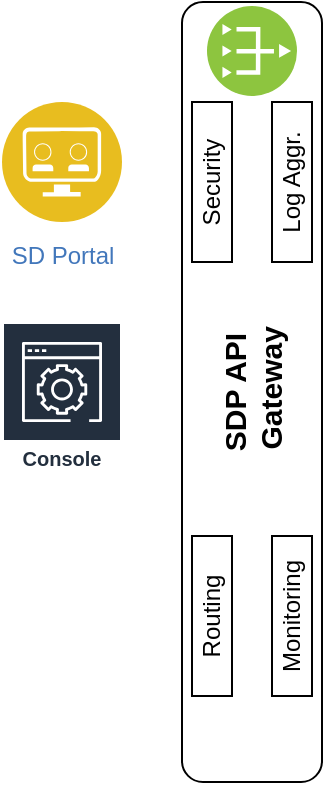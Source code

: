 <mxfile version="14.2.9" type="github">
  <diagram id="jPnYqt82uUA1AttHEqHK" name="Page-1">
    <mxGraphModel dx="868" dy="427" grid="1" gridSize="10" guides="1" tooltips="1" connect="1" arrows="1" fold="1" page="1" pageScale="1" pageWidth="850" pageHeight="1100" math="0" shadow="0">
      <root>
        <mxCell id="0" />
        <mxCell id="1" parent="0" />
        <mxCell id="AtFyLhQAI6k6fNEDQ3Xa-1" value="SDP API&lt;br&gt;&amp;nbsp;Gateway" style="rounded=1;whiteSpace=wrap;html=1;horizontal=0;fontSize=15;fontStyle=1" vertex="1" parent="1">
          <mxGeometry x="130" y="20" width="70" height="390" as="geometry" />
        </mxCell>
        <mxCell id="AtFyLhQAI6k6fNEDQ3Xa-2" value="SD Portal" style="aspect=fixed;perimeter=ellipsePerimeter;html=1;align=center;shadow=0;dashed=0;fontColor=#4277BB;labelBackgroundColor=#ffffff;fontSize=12;spacingTop=3;image;image=img/lib/ibm/applications/api_developer_portal.svg;" vertex="1" parent="1">
          <mxGeometry x="40" y="70" width="60" height="60" as="geometry" />
        </mxCell>
        <mxCell id="AtFyLhQAI6k6fNEDQ3Xa-3" value="&lt;br&gt;&lt;br&gt;&lt;br&gt;Console" style="outlineConnect=0;fontColor=#232F3E;gradientColor=none;strokeColor=#ffffff;fillColor=#232F3E;dashed=0;verticalLabelPosition=middle;verticalAlign=middle;align=center;html=1;whiteSpace=wrap;fontSize=10;fontStyle=1;spacing=3;shape=mxgraph.aws4.productIcon;prIcon=mxgraph.aws4.management_console;labelPosition=center;" vertex="1" parent="1">
          <mxGeometry x="40" y="180" width="60" height="100" as="geometry" />
        </mxCell>
        <mxCell id="AtFyLhQAI6k6fNEDQ3Xa-4" value="" style="aspect=fixed;perimeter=ellipsePerimeter;html=1;align=center;shadow=0;dashed=0;fontColor=#4277BB;labelBackgroundColor=#ffffff;fontSize=12;spacingTop=3;image;image=img/lib/ibm/vpc/PublicGateway.svg;" vertex="1" parent="1">
          <mxGeometry x="142.5" y="22" width="45" height="45" as="geometry" />
        </mxCell>
        <mxCell id="AtFyLhQAI6k6fNEDQ3Xa-5" value="Monitoring" style="rounded=0;whiteSpace=wrap;html=1;horizontal=0;" vertex="1" parent="1">
          <mxGeometry x="175" y="287" width="20" height="80" as="geometry" />
        </mxCell>
        <mxCell id="AtFyLhQAI6k6fNEDQ3Xa-9" value="Routing" style="rounded=0;whiteSpace=wrap;html=1;horizontal=0;" vertex="1" parent="1">
          <mxGeometry x="135" y="287" width="20" height="80" as="geometry" />
        </mxCell>
        <mxCell id="AtFyLhQAI6k6fNEDQ3Xa-10" value="Log Aggr." style="rounded=0;whiteSpace=wrap;html=1;horizontal=0;" vertex="1" parent="1">
          <mxGeometry x="175" y="70" width="20" height="80" as="geometry" />
        </mxCell>
        <mxCell id="AtFyLhQAI6k6fNEDQ3Xa-11" value="Security" style="rounded=0;whiteSpace=wrap;html=1;horizontal=0;" vertex="1" parent="1">
          <mxGeometry x="135" y="70" width="20" height="80" as="geometry" />
        </mxCell>
      </root>
    </mxGraphModel>
  </diagram>
</mxfile>
